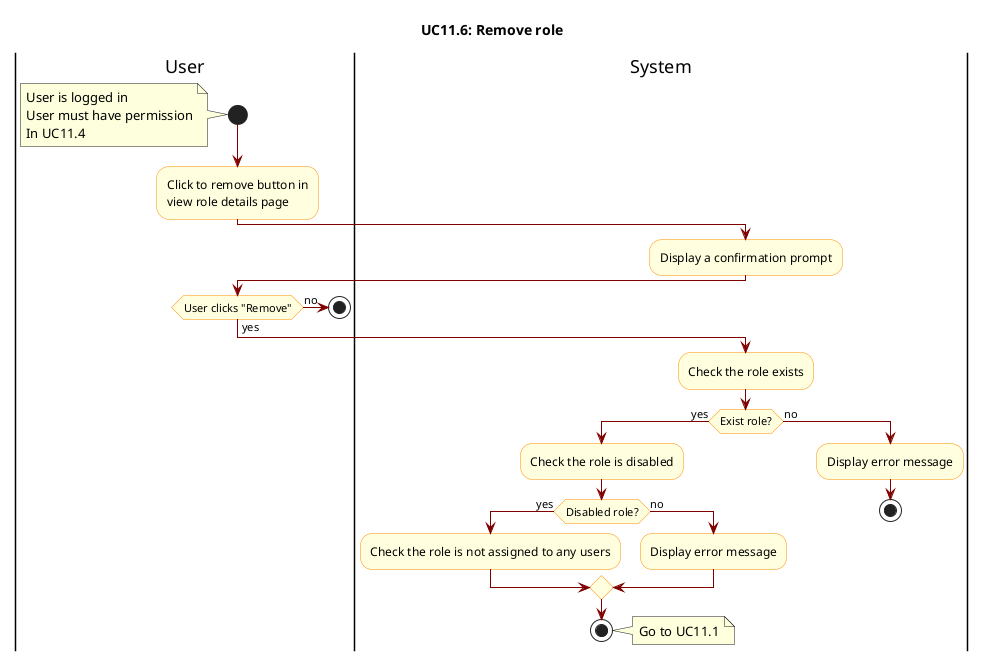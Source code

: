 @startuml

skinparam ActivityBackgroundColor LightYellow
skinparam ActivityBorderColor DarkOrange
skinparam ArrowColor Maroon

title UC11.6: Remove role

|User|
start
note left
    User is logged in  
    User must have permission
    In UC11.4
end note


|User|
:Click to remove button in 
view role details page;

|System|
:Display a confirmation prompt;

|User|
if(User clicks "Remove") then(yes)
else(no)
    stop
endif

|System|
:Check the role exists;
if(Exist role?) then(yes)
    :Check the role is disabled;
    if(Disabled role?) then(yes)
        :Check the role is not assigned to any users;
    else(no)
        :Display error message;
    endif
    stop
            note right
            Go to UC11.1
        end note
else(no)
    :Display error message;
    stop
endif



@enduml
